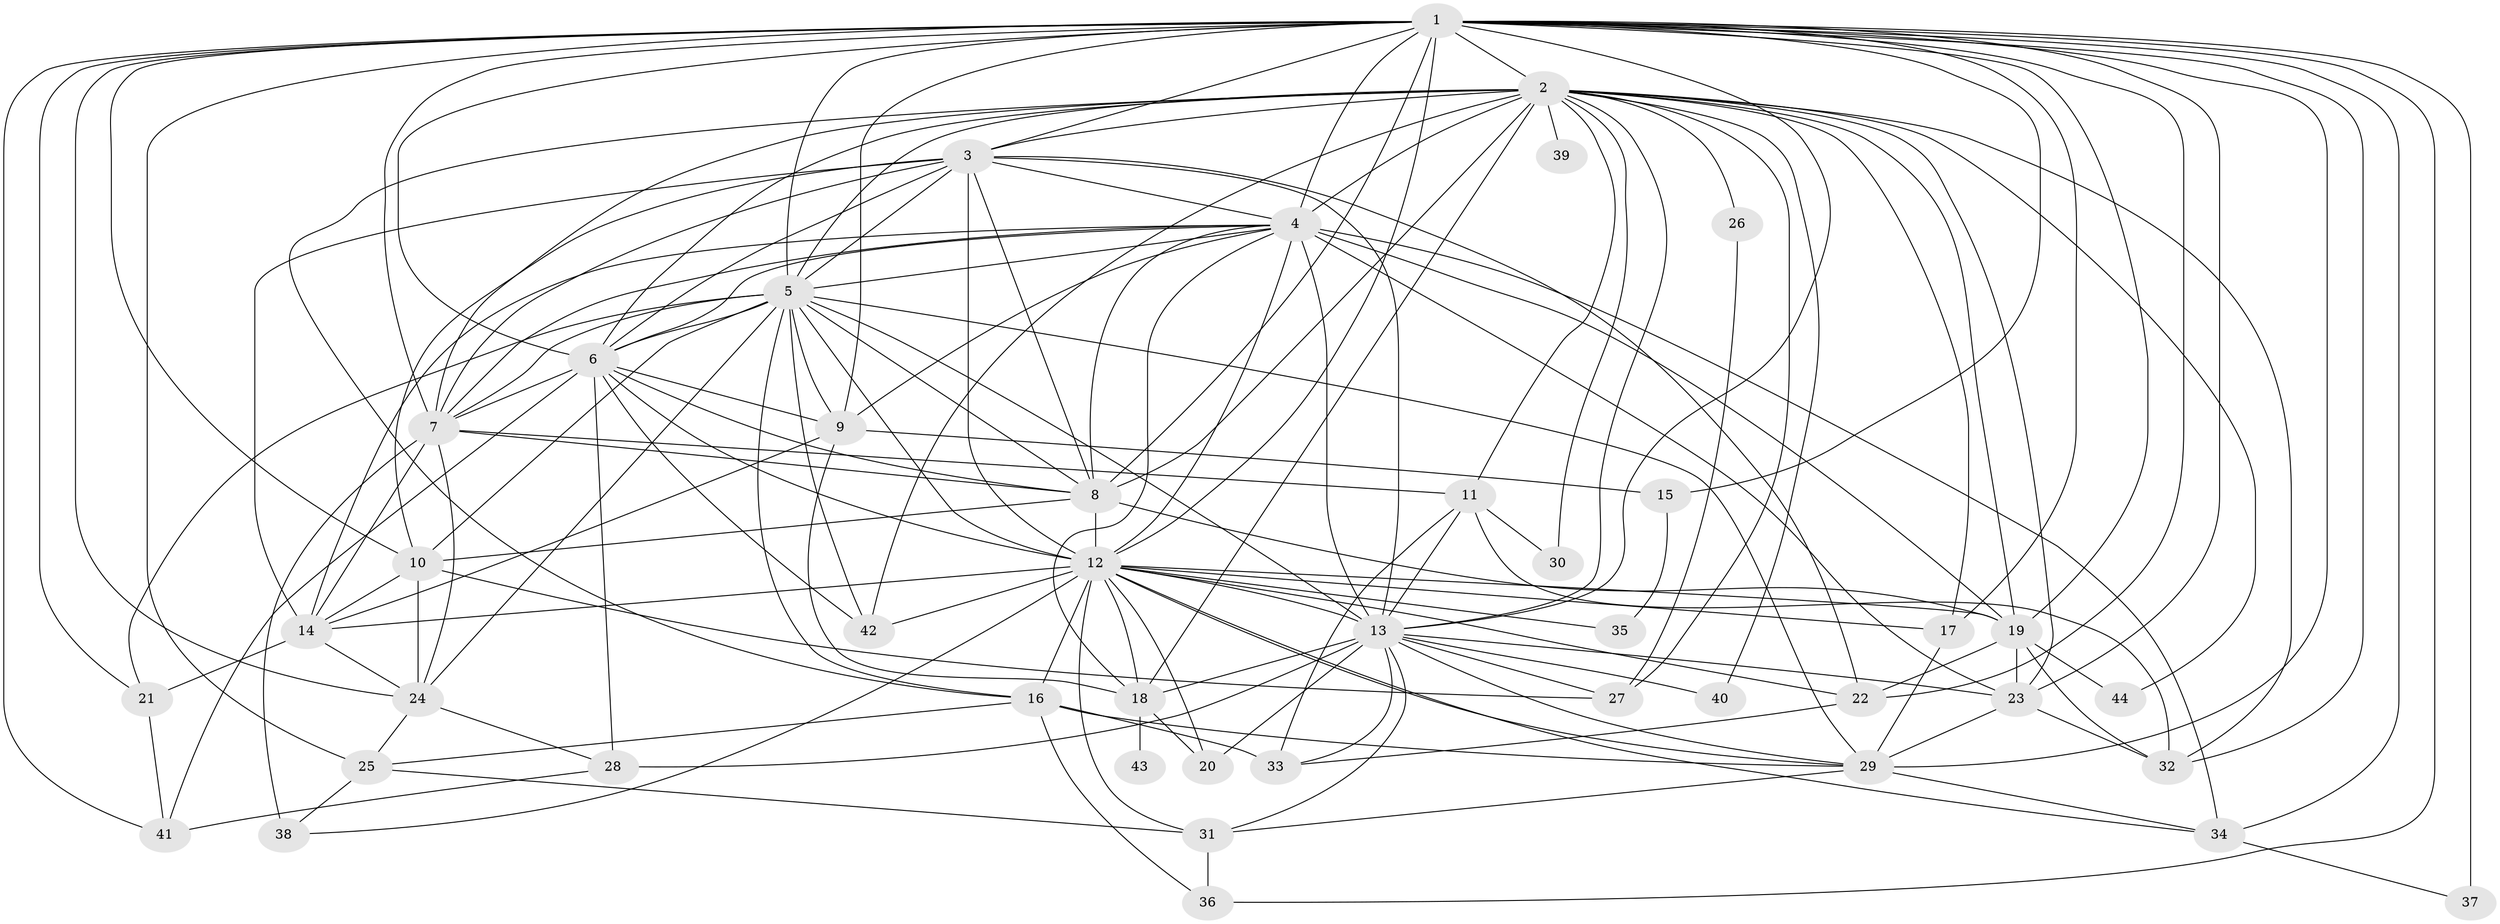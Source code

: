 // original degree distribution, {40: 0.006944444444444444, 15: 0.013888888888888888, 28: 0.006944444444444444, 23: 0.013888888888888888, 31: 0.006944444444444444, 16: 0.006944444444444444, 35: 0.006944444444444444, 20: 0.006944444444444444, 2: 0.5277777777777778, 4: 0.09027777777777778, 5: 0.0625, 3: 0.2152777777777778, 7: 0.013888888888888888, 8: 0.020833333333333332}
// Generated by graph-tools (version 1.1) at 2025/49/03/04/25 22:49:20]
// undirected, 44 vertices, 156 edges
graph export_dot {
  node [color=gray90,style=filled];
  1;
  2;
  3;
  4;
  5;
  6;
  7;
  8;
  9;
  10;
  11;
  12;
  13;
  14;
  15;
  16;
  17;
  18;
  19;
  20;
  21;
  22;
  23;
  24;
  25;
  26;
  27;
  28;
  29;
  30;
  31;
  32;
  33;
  34;
  35;
  36;
  37;
  38;
  39;
  40;
  41;
  42;
  43;
  44;
  1 -- 2 [weight=2.0];
  1 -- 3 [weight=3.0];
  1 -- 4 [weight=4.0];
  1 -- 5 [weight=4.0];
  1 -- 6 [weight=3.0];
  1 -- 7 [weight=2.0];
  1 -- 8 [weight=2.0];
  1 -- 9 [weight=1.0];
  1 -- 10 [weight=1.0];
  1 -- 12 [weight=2.0];
  1 -- 13 [weight=1.0];
  1 -- 15 [weight=1.0];
  1 -- 17 [weight=1.0];
  1 -- 19 [weight=1.0];
  1 -- 21 [weight=1.0];
  1 -- 22 [weight=1.0];
  1 -- 23 [weight=8.0];
  1 -- 24 [weight=1.0];
  1 -- 25 [weight=2.0];
  1 -- 29 [weight=1.0];
  1 -- 32 [weight=1.0];
  1 -- 34 [weight=2.0];
  1 -- 36 [weight=1.0];
  1 -- 37 [weight=3.0];
  1 -- 41 [weight=1.0];
  2 -- 3 [weight=1.0];
  2 -- 4 [weight=2.0];
  2 -- 5 [weight=1.0];
  2 -- 6 [weight=1.0];
  2 -- 7 [weight=2.0];
  2 -- 8 [weight=1.0];
  2 -- 11 [weight=1.0];
  2 -- 13 [weight=1.0];
  2 -- 16 [weight=1.0];
  2 -- 17 [weight=2.0];
  2 -- 18 [weight=1.0];
  2 -- 19 [weight=1.0];
  2 -- 23 [weight=1.0];
  2 -- 26 [weight=1.0];
  2 -- 27 [weight=1.0];
  2 -- 30 [weight=1.0];
  2 -- 32 [weight=1.0];
  2 -- 39 [weight=1.0];
  2 -- 40 [weight=1.0];
  2 -- 42 [weight=1.0];
  2 -- 44 [weight=1.0];
  3 -- 4 [weight=3.0];
  3 -- 5 [weight=1.0];
  3 -- 6 [weight=2.0];
  3 -- 7 [weight=1.0];
  3 -- 8 [weight=1.0];
  3 -- 10 [weight=1.0];
  3 -- 12 [weight=1.0];
  3 -- 13 [weight=2.0];
  3 -- 14 [weight=6.0];
  3 -- 22 [weight=1.0];
  4 -- 5 [weight=2.0];
  4 -- 6 [weight=2.0];
  4 -- 7 [weight=2.0];
  4 -- 8 [weight=2.0];
  4 -- 9 [weight=2.0];
  4 -- 12 [weight=1.0];
  4 -- 13 [weight=13.0];
  4 -- 14 [weight=1.0];
  4 -- 18 [weight=2.0];
  4 -- 19 [weight=1.0];
  4 -- 23 [weight=1.0];
  4 -- 34 [weight=1.0];
  5 -- 6 [weight=1.0];
  5 -- 7 [weight=2.0];
  5 -- 8 [weight=2.0];
  5 -- 9 [weight=6.0];
  5 -- 10 [weight=2.0];
  5 -- 12 [weight=2.0];
  5 -- 13 [weight=2.0];
  5 -- 16 [weight=2.0];
  5 -- 21 [weight=1.0];
  5 -- 24 [weight=1.0];
  5 -- 29 [weight=1.0];
  5 -- 42 [weight=1.0];
  6 -- 7 [weight=1.0];
  6 -- 8 [weight=1.0];
  6 -- 9 [weight=1.0];
  6 -- 12 [weight=1.0];
  6 -- 28 [weight=1.0];
  6 -- 41 [weight=1.0];
  6 -- 42 [weight=1.0];
  7 -- 8 [weight=1.0];
  7 -- 11 [weight=1.0];
  7 -- 14 [weight=1.0];
  7 -- 24 [weight=1.0];
  7 -- 38 [weight=2.0];
  8 -- 10 [weight=2.0];
  8 -- 12 [weight=20.0];
  8 -- 19 [weight=1.0];
  9 -- 14 [weight=1.0];
  9 -- 15 [weight=1.0];
  9 -- 18 [weight=1.0];
  10 -- 14 [weight=1.0];
  10 -- 24 [weight=1.0];
  10 -- 27 [weight=1.0];
  11 -- 13 [weight=1.0];
  11 -- 30 [weight=1.0];
  11 -- 32 [weight=1.0];
  11 -- 33 [weight=1.0];
  12 -- 13 [weight=4.0];
  12 -- 14 [weight=2.0];
  12 -- 16 [weight=1.0];
  12 -- 17 [weight=1.0];
  12 -- 18 [weight=1.0];
  12 -- 19 [weight=2.0];
  12 -- 20 [weight=1.0];
  12 -- 22 [weight=1.0];
  12 -- 29 [weight=1.0];
  12 -- 31 [weight=1.0];
  12 -- 34 [weight=1.0];
  12 -- 35 [weight=1.0];
  12 -- 38 [weight=1.0];
  12 -- 42 [weight=1.0];
  13 -- 18 [weight=1.0];
  13 -- 20 [weight=1.0];
  13 -- 23 [weight=3.0];
  13 -- 27 [weight=1.0];
  13 -- 28 [weight=2.0];
  13 -- 29 [weight=1.0];
  13 -- 31 [weight=1.0];
  13 -- 33 [weight=1.0];
  13 -- 40 [weight=1.0];
  14 -- 21 [weight=2.0];
  14 -- 24 [weight=1.0];
  15 -- 35 [weight=1.0];
  16 -- 25 [weight=1.0];
  16 -- 29 [weight=1.0];
  16 -- 33 [weight=2.0];
  16 -- 36 [weight=1.0];
  17 -- 29 [weight=1.0];
  18 -- 20 [weight=1.0];
  18 -- 43 [weight=1.0];
  19 -- 22 [weight=1.0];
  19 -- 23 [weight=1.0];
  19 -- 32 [weight=1.0];
  19 -- 44 [weight=1.0];
  21 -- 41 [weight=1.0];
  22 -- 33 [weight=1.0];
  23 -- 29 [weight=1.0];
  23 -- 32 [weight=1.0];
  24 -- 25 [weight=1.0];
  24 -- 28 [weight=1.0];
  25 -- 31 [weight=1.0];
  25 -- 38 [weight=1.0];
  26 -- 27 [weight=1.0];
  28 -- 41 [weight=1.0];
  29 -- 31 [weight=1.0];
  29 -- 34 [weight=2.0];
  31 -- 36 [weight=2.0];
  34 -- 37 [weight=1.0];
}
